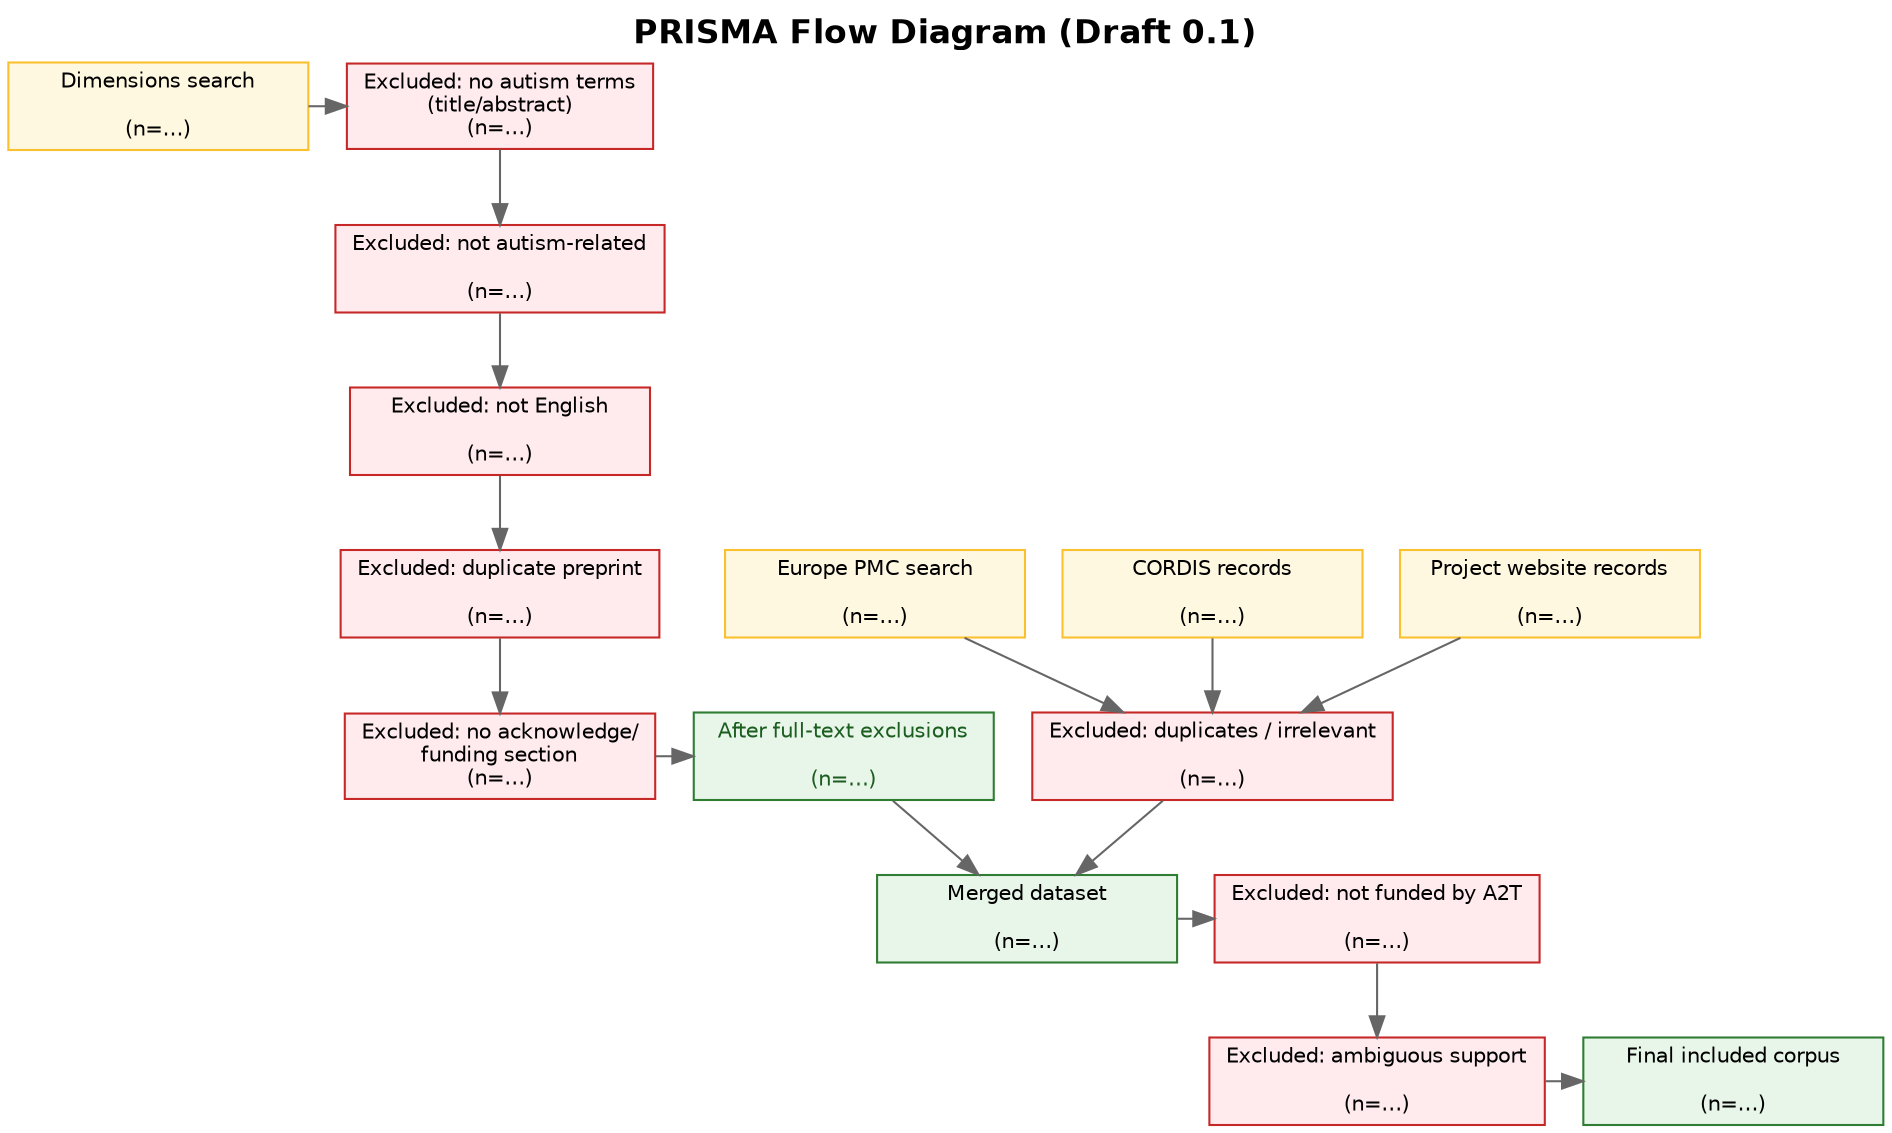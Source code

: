 digraph PRISMA {
  /* ─── 1. Paramètres généraux ─────────────────────────── */
  rankdir=TB
  labelloc = "t"
  label    = "PRISMA Flow Diagram (Draft 0.1)"
  fontsize  = 16
  fontname  = "Helvetica-Bold"
  node [shape=box, fontname="Helvetica", fontsize=10, style=filled]
  edge [color=gray40]

  /* ─── 2. Nœuds principaux ─────────────────────────────── */
  A1 [label="Dimensions search\n\n(n=…)", width=2,  fillcolor="#fff8e1", color="#fbc02d"];
  B6 [label="After full-text exclusions\n\n(n=…)", width=2, fillcolor="#e8f5e9", color="#2e7d32", fontcolor="#1b5e20"];
  C1 [label="Europe PMC search\n\n(n=…)", width=2, fillcolor="#fff8e1", color="#fbc02d"];
  C2 [label="CORDIS records\n\n(n=…)", width=2, fillcolor="#fff8e1", color="#fbc02d"];
  C3 [label="Project website records\n\n(n=…)", width=2, fillcolor="#fff8e1", color="#fbc02d"];
  C4 [label="Excluded: duplicates / irrelevant\n\n(n=…)", width=2, fillcolor="#ffebee", color="#c62828"];
  C5 [label="Merged dataset\n\n(n=…)", width=2, fillcolor="#e8f5e9", color="#2e7d32"];
  D3 [label="Final included corpus\n\n(n=…)", width=2, fillcolor="#e8f5e9", color="#2e7d32"];

  /* ─── 3. Full-text exclusions ─────────────────────────── */
  subgraph FT {

    B1 [label="Excluded: no autism terms\n(title/abstract)\n(n=…)", width=2, fillcolor="#ffebee", color="#c62828"];
    B2 [label="Excluded: not autism-related\n\n(n=…)", width=2, fillcolor="#ffebee", color="#c62828"];
    B3 [label="Excluded: not English\n\n(n=…)", width=2, fillcolor="#ffebee", color="#c62828"];
    B4 [label="Excluded: duplicate preprint\n\n(n=…)", width=2, fillcolor="#ffebee", color="#c62828"];
    B5 [label="Excluded: no acknowledge/\nfunding section\n(n=…)", width=2, fillcolor="#ffebee", color="#c62828"];

    B1 -> B2 -> B3 -> B4 -> B5
  }

  /* ─── 4. Funding exclusions ───────────────────────────── */
  subgraph FE {

    D1 [label="Excluded: not funded by A2T\n\n(n=…)", width=2, fillcolor="#ffebee", color="#c62828"];
    D2 [label="Excluded: ambiguous support\n\n(n=…)", width=2, fillcolor="#ffebee", color="#c62828"];

    D1 -> D2
  }

  /* ─── 5. Alignements horizontaux ──────────────────────── */
  { rank=same; A1; B1 }
  { rank=same; B5; B6 }
  { rank=same; C5; D1 }
  { rank=same; D2; D3 }
  { rank=same; C1; C2; C3 }

  /* ─── 6. Flux général ─────────────────────────────────── */
  A1 -> B1
  B5 -> B6
  B6 -> C5

  C1 -> C4
  C2 -> C4
  C3 -> C4
  C4 -> C5

  C5 -> D1
  D2 -> D3
}
